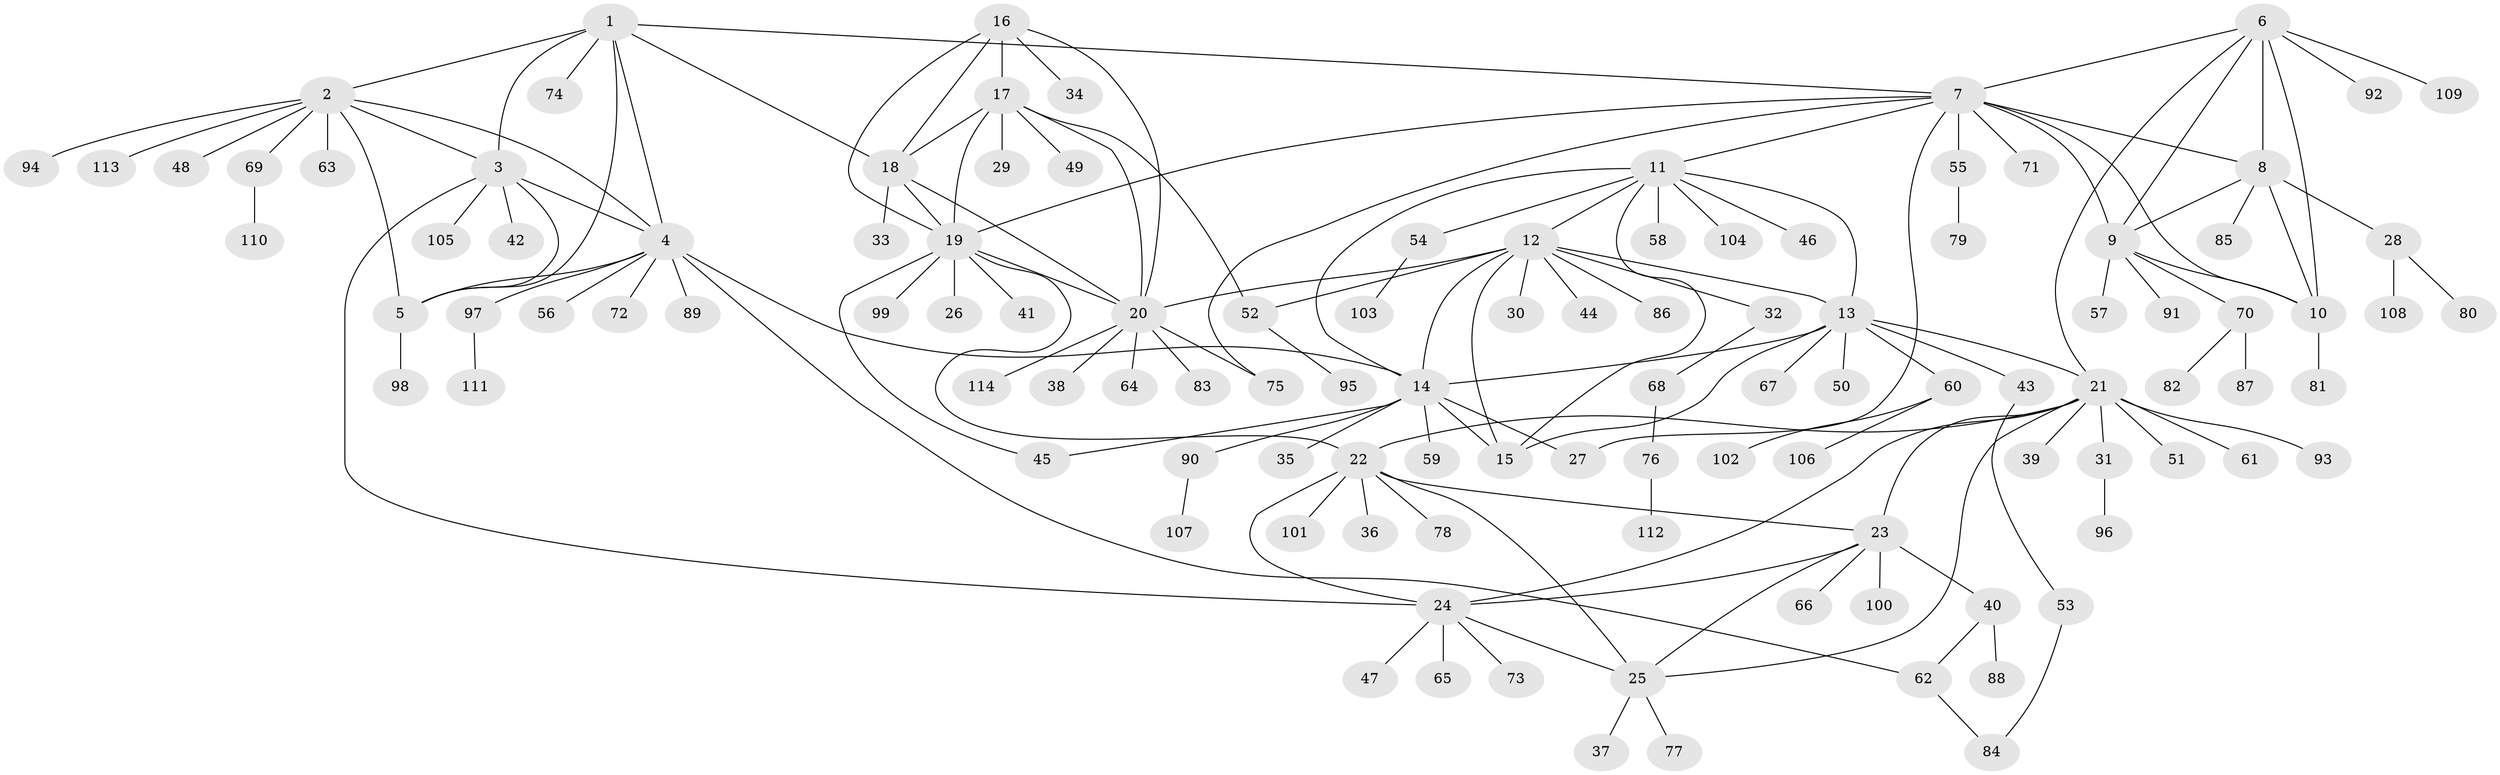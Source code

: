 // coarse degree distribution, {6: 0.07017543859649122, 4: 0.08771929824561403, 1: 0.42105263157894735, 8: 0.05263157894736842, 2: 0.14035087719298245, 7: 0.08771929824561403, 10: 0.017543859649122806, 3: 0.017543859649122806, 5: 0.08771929824561403, 9: 0.017543859649122806}
// Generated by graph-tools (version 1.1) at 2025/37/03/04/25 23:37:31]
// undirected, 114 vertices, 155 edges
graph export_dot {
  node [color=gray90,style=filled];
  1;
  2;
  3;
  4;
  5;
  6;
  7;
  8;
  9;
  10;
  11;
  12;
  13;
  14;
  15;
  16;
  17;
  18;
  19;
  20;
  21;
  22;
  23;
  24;
  25;
  26;
  27;
  28;
  29;
  30;
  31;
  32;
  33;
  34;
  35;
  36;
  37;
  38;
  39;
  40;
  41;
  42;
  43;
  44;
  45;
  46;
  47;
  48;
  49;
  50;
  51;
  52;
  53;
  54;
  55;
  56;
  57;
  58;
  59;
  60;
  61;
  62;
  63;
  64;
  65;
  66;
  67;
  68;
  69;
  70;
  71;
  72;
  73;
  74;
  75;
  76;
  77;
  78;
  79;
  80;
  81;
  82;
  83;
  84;
  85;
  86;
  87;
  88;
  89;
  90;
  91;
  92;
  93;
  94;
  95;
  96;
  97;
  98;
  99;
  100;
  101;
  102;
  103;
  104;
  105;
  106;
  107;
  108;
  109;
  110;
  111;
  112;
  113;
  114;
  1 -- 2;
  1 -- 3;
  1 -- 4;
  1 -- 5;
  1 -- 7;
  1 -- 18;
  1 -- 74;
  2 -- 3;
  2 -- 4;
  2 -- 5;
  2 -- 48;
  2 -- 63;
  2 -- 69;
  2 -- 94;
  2 -- 113;
  3 -- 4;
  3 -- 5;
  3 -- 24;
  3 -- 42;
  3 -- 105;
  4 -- 5;
  4 -- 14;
  4 -- 56;
  4 -- 62;
  4 -- 72;
  4 -- 89;
  4 -- 97;
  5 -- 98;
  6 -- 7;
  6 -- 8;
  6 -- 9;
  6 -- 10;
  6 -- 21;
  6 -- 92;
  6 -- 109;
  7 -- 8;
  7 -- 9;
  7 -- 10;
  7 -- 11;
  7 -- 19;
  7 -- 27;
  7 -- 55;
  7 -- 71;
  7 -- 75;
  8 -- 9;
  8 -- 10;
  8 -- 28;
  8 -- 85;
  9 -- 10;
  9 -- 57;
  9 -- 70;
  9 -- 91;
  10 -- 81;
  11 -- 12;
  11 -- 13;
  11 -- 14;
  11 -- 15;
  11 -- 46;
  11 -- 54;
  11 -- 58;
  11 -- 104;
  12 -- 13;
  12 -- 14;
  12 -- 15;
  12 -- 20;
  12 -- 30;
  12 -- 32;
  12 -- 44;
  12 -- 52;
  12 -- 86;
  13 -- 14;
  13 -- 15;
  13 -- 21;
  13 -- 43;
  13 -- 50;
  13 -- 60;
  13 -- 67;
  14 -- 15;
  14 -- 27;
  14 -- 35;
  14 -- 45;
  14 -- 59;
  14 -- 90;
  16 -- 17;
  16 -- 18;
  16 -- 19;
  16 -- 20;
  16 -- 34;
  17 -- 18;
  17 -- 19;
  17 -- 20;
  17 -- 29;
  17 -- 49;
  17 -- 52;
  18 -- 19;
  18 -- 20;
  18 -- 33;
  19 -- 20;
  19 -- 22;
  19 -- 26;
  19 -- 41;
  19 -- 45;
  19 -- 99;
  20 -- 38;
  20 -- 64;
  20 -- 75;
  20 -- 83;
  20 -- 114;
  21 -- 22;
  21 -- 23;
  21 -- 24;
  21 -- 25;
  21 -- 31;
  21 -- 39;
  21 -- 51;
  21 -- 61;
  21 -- 93;
  22 -- 23;
  22 -- 24;
  22 -- 25;
  22 -- 36;
  22 -- 78;
  22 -- 101;
  23 -- 24;
  23 -- 25;
  23 -- 40;
  23 -- 66;
  23 -- 100;
  24 -- 25;
  24 -- 47;
  24 -- 65;
  24 -- 73;
  25 -- 37;
  25 -- 77;
  28 -- 80;
  28 -- 108;
  31 -- 96;
  32 -- 68;
  40 -- 62;
  40 -- 88;
  43 -- 53;
  52 -- 95;
  53 -- 84;
  54 -- 103;
  55 -- 79;
  60 -- 102;
  60 -- 106;
  62 -- 84;
  68 -- 76;
  69 -- 110;
  70 -- 82;
  70 -- 87;
  76 -- 112;
  90 -- 107;
  97 -- 111;
}
